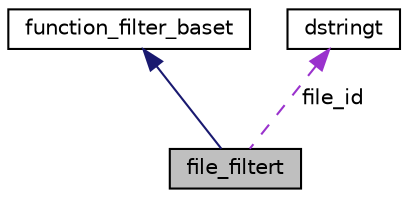 digraph "file_filtert"
{
 // LATEX_PDF_SIZE
  bgcolor="transparent";
  edge [fontname="Helvetica",fontsize="10",labelfontname="Helvetica",labelfontsize="10"];
  node [fontname="Helvetica",fontsize="10",shape=record];
  Node1 [label="file_filtert",height=0.2,width=0.4,color="black", fillcolor="grey75", style="filled", fontcolor="black",tooltip=" "];
  Node2 -> Node1 [dir="back",color="midnightblue",fontsize="10",style="solid",fontname="Helvetica"];
  Node2 [label="function_filter_baset",height=0.2,width=0.4,color="black",URL="$classfunction__filter__baset.html",tooltip="Base class for filtering functions."];
  Node3 -> Node1 [dir="back",color="darkorchid3",fontsize="10",style="dashed",label=" file_id" ,fontname="Helvetica"];
  Node3 [label="dstringt",height=0.2,width=0.4,color="black",URL="$classdstringt.html",tooltip="dstringt has one field, an unsigned integer no which is an index into a static table of strings."];
}
